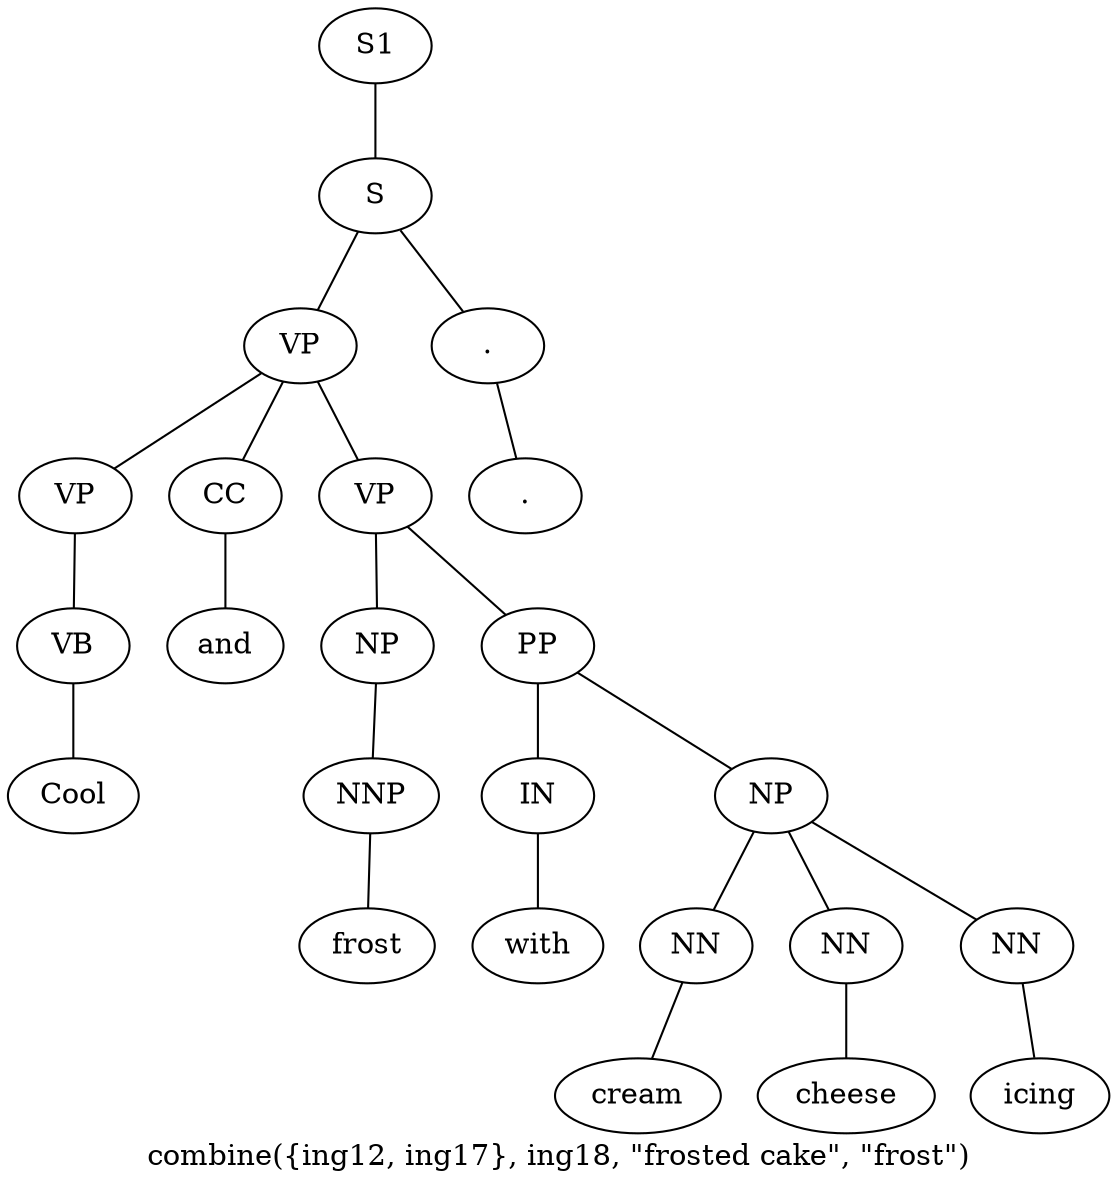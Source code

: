 graph SyntaxGraph {
	label = "combine({ing12, ing17}, ing18, \"frosted cake\", \"frost\")";
	Node0 [label="S1"];
	Node1 [label="S"];
	Node2 [label="VP"];
	Node3 [label="VP"];
	Node4 [label="VB"];
	Node5 [label="Cool"];
	Node6 [label="CC"];
	Node7 [label="and"];
	Node8 [label="VP"];
	Node9 [label="NP"];
	Node10 [label="NNP"];
	Node11 [label="frost"];
	Node12 [label="PP"];
	Node13 [label="IN"];
	Node14 [label="with"];
	Node15 [label="NP"];
	Node16 [label="NN"];
	Node17 [label="cream"];
	Node18 [label="NN"];
	Node19 [label="cheese"];
	Node20 [label="NN"];
	Node21 [label="icing"];
	Node22 [label="."];
	Node23 [label="."];

	Node0 -- Node1;
	Node1 -- Node2;
	Node1 -- Node22;
	Node2 -- Node3;
	Node2 -- Node6;
	Node2 -- Node8;
	Node3 -- Node4;
	Node4 -- Node5;
	Node6 -- Node7;
	Node8 -- Node9;
	Node8 -- Node12;
	Node9 -- Node10;
	Node10 -- Node11;
	Node12 -- Node13;
	Node12 -- Node15;
	Node13 -- Node14;
	Node15 -- Node16;
	Node15 -- Node18;
	Node15 -- Node20;
	Node16 -- Node17;
	Node18 -- Node19;
	Node20 -- Node21;
	Node22 -- Node23;
}